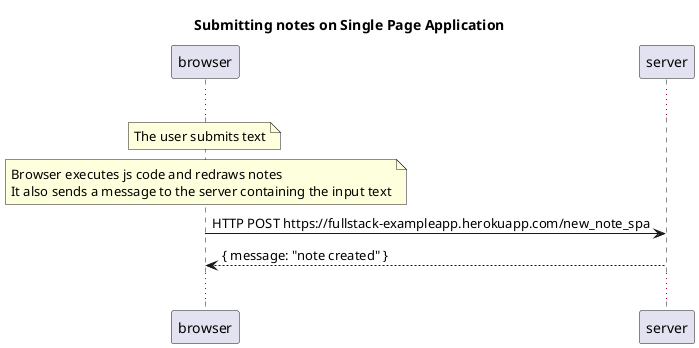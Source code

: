 @startuml sequence2
title Submitting notes on Single Page Application
participant browser
participant server
...
note over browser
  The user submits text
end note
note over browser
  Browser executes js code and redraws notes
  It also sends a message to the server containing the input text
end note
browser -> server : HTTP POST https://fullstack-exampleapp.herokuapp.com/new_note_spa
return { message: "note created" }
...
@enduml
